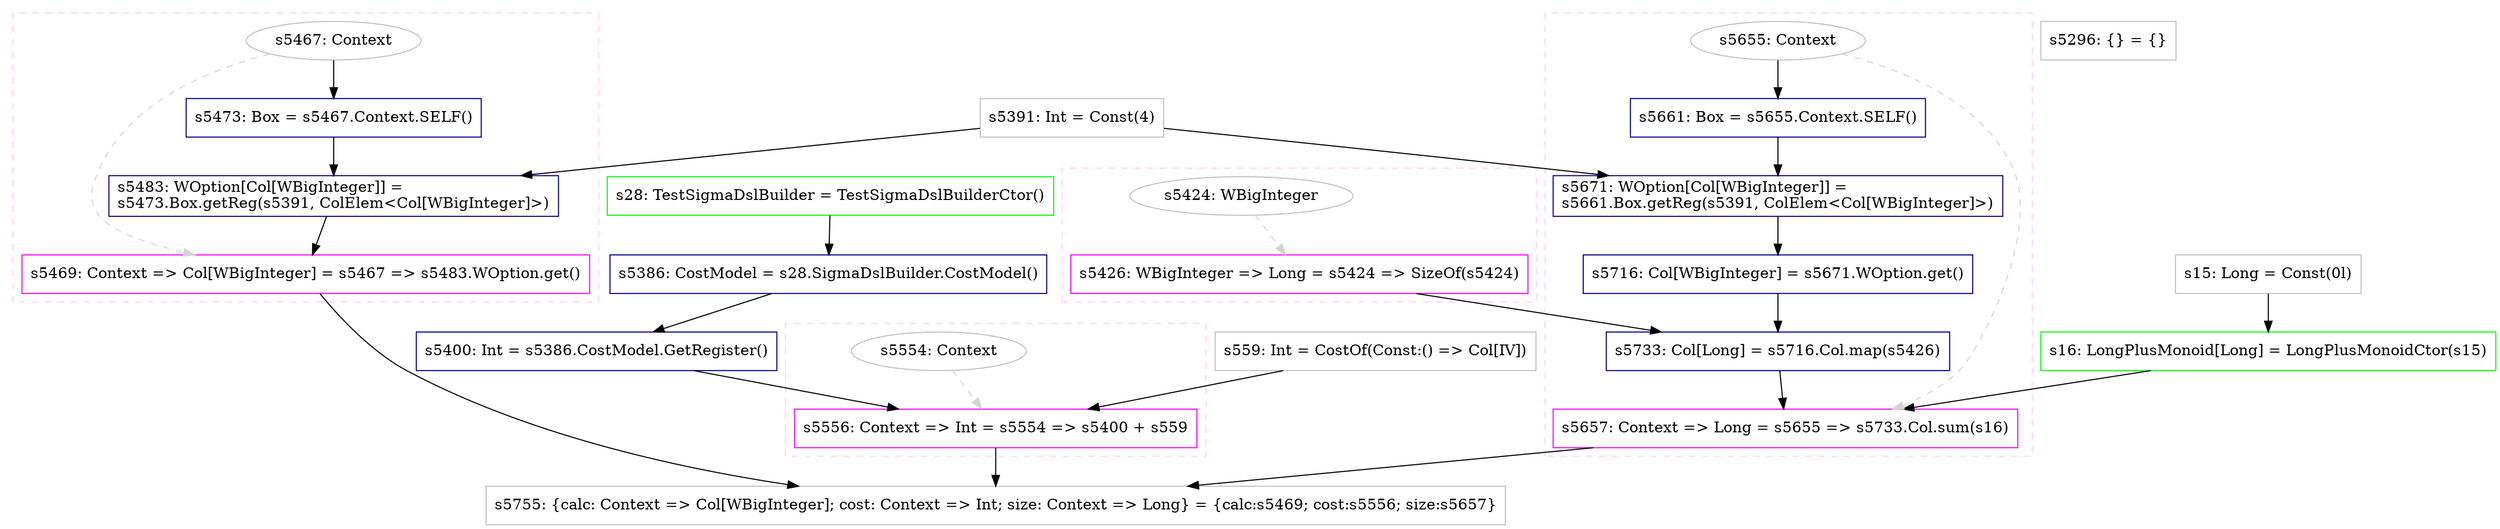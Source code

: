 digraph "register_BigIntArr_Case" {
concentrate=true
node [style=filled, fillcolor=orangered]

"s5391" [
label="s5391: Int = Const(4)"
shape=box, color=gray, tooltip="s5391:Int", style=filled, fillcolor=white
]
subgraph cluster_s5469 {
style=dashed; color="#FFCCFF"
"s5467" [
label="s5467: Context"
shape=oval, color=gray, tooltip="s5467:Context", style=filled, fillcolor=white
]
"s5469" [
label="s5469: Context => Col[WBigInteger] = s5467 => s5483.WOption.get()"
shape=box, color=magenta, tooltip="s5469:Context => Col[WBigInteger]", style=filled, fillcolor=white
]
{rank=source; s5467}
"s5473" [
label="s5473: Box = s5467.Context.SELF()"
shape=box, color=darkblue, tooltip="s5473:Box", style=filled, fillcolor=white
]
"s5483" [
label="s5483: WOption[Col[WBigInteger]] =\ls5473.Box.getReg(s5391, ColElem<Col[WBigInteger]>)\l"
shape=box, color=darkblue, tooltip="s5483:WOption[Col[WBigInteger]]", style=filled, fillcolor=white
]
{rank=sink; s5469}
}
"s28" [
label="s28: TestSigmaDslBuilder = TestSigmaDslBuilderCtor()"
shape=box, color=green, tooltip="s28:TestSigmaDslBuilder", style=filled, fillcolor=white
]
"s5386" [
label="s5386: CostModel = s28.SigmaDslBuilder.CostModel()"
shape=box, color=darkblue, tooltip="s5386:CostModel", style=filled, fillcolor=white
]
"s5400" [
label="s5400: Int = s5386.CostModel.GetRegister()"
shape=box, color=darkblue, tooltip="s5400:Int", style=filled, fillcolor=white
]
"s559" [
label="s559: Int = CostOf(Const:() => Col[IV])"
shape=box, color=gray, tooltip="s559:Int", style=filled, fillcolor=white
]
subgraph cluster_s5556 {
style=dashed; color="#FFCCFF"
"s5554" [
label="s5554: Context"
shape=oval, color=gray, tooltip="s5554:Context", style=filled, fillcolor=white
]
"s5556" [
label="s5556: Context => Int = s5554 => s5400 + s559"
shape=box, color=magenta, tooltip="s5556:Context => Int", style=filled, fillcolor=white
]
{rank=source; s5554}
{rank=sink; s5556}
}
"s15" [
label="s15: Long = Const(0l)"
shape=box, color=gray, tooltip="s15:Long", style=filled, fillcolor=white
]
"s16" [
label="s16: LongPlusMonoid[Long] = LongPlusMonoidCtor(s15)"
shape=box, color=green, tooltip="s16:LongPlusMonoid[Long]", style=filled, fillcolor=white
]
subgraph cluster_s5426 {
style=dashed; color="#FFCCFF"
"s5424" [
label="s5424: WBigInteger"
shape=oval, color=gray, tooltip="s5424:WBigInteger", style=filled, fillcolor=white
]
"s5426" [
label="s5426: WBigInteger => Long = s5424 => SizeOf(s5424)"
shape=box, color=magenta, tooltip="s5426:WBigInteger => Long", style=filled, fillcolor=white
]
{rank=source; s5424}
{rank=sink; s5426}
}
subgraph cluster_s5657 {
style=dashed; color="#FFCCFF"
"s5655" [
label="s5655: Context"
shape=oval, color=gray, tooltip="s5655:Context", style=filled, fillcolor=white
]
"s5657" [
label="s5657: Context => Long = s5655 => s5733.Col.sum(s16)"
shape=box, color=magenta, tooltip="s5657:Context => Long", style=filled, fillcolor=white
]
{rank=source; s5655}
"s5661" [
label="s5661: Box = s5655.Context.SELF()"
shape=box, color=darkblue, tooltip="s5661:Box", style=filled, fillcolor=white
]
"s5671" [
label="s5671: WOption[Col[WBigInteger]] =\ls5661.Box.getReg(s5391, ColElem<Col[WBigInteger]>)\l"
shape=box, color=darkblue, tooltip="s5671:WOption[Col[WBigInteger]]", style=filled, fillcolor=white
]
"s5716" [
label="s5716: Col[WBigInteger] = s5671.WOption.get()"
shape=box, color=darkblue, tooltip="s5716:Col[WBigInteger]", style=filled, fillcolor=white
]
"s5733" [
label="s5733: Col[Long] = s5716.Col.map(s5426)"
shape=box, color=darkblue, tooltip="s5733:Col[Long]", style=filled, fillcolor=white
]
{rank=sink; s5657}
}
"s5755" [
label="s5755: {calc: Context => Col[WBigInteger]; cost: Context => Int; size: Context => Long} = {calc:s5469; cost:s5556; size:s5657}"
shape=box, color=gray, tooltip="s5755:{calc: Context => Col[WBigInteger]; cost: Context => Int; size: Context => Long}", style=filled, fillcolor=white
]
"s5296" [
label="s5296: {} = {}"
shape=box, color=gray, tooltip="s5296:{}", style=filled, fillcolor=white
]
"s5467" -> "s5469" [style=dashed, color=lightgray, weight=0]
"s5483" -> "s5469" [style=solid]
"s5716" -> "s5733" [style=solid]
"s5426" -> "s5733" [style=solid]
"s5469" -> "s5755" [style=solid]
"s5556" -> "s5755" [style=solid]
"s5657" -> "s5755" [style=solid]
"s5473" -> "s5483" [style=solid]
"s5391" -> "s5483" [style=solid]
"s5386" -> "s5400" [style=solid]
"s5554" -> "s5556" [style=dashed, color=lightgray, weight=0]
"s5400" -> "s5556" [style=solid]
"s559" -> "s5556" [style=solid]
"s5661" -> "s5671" [style=solid]
"s5391" -> "s5671" [style=solid]
"s5655" -> "s5657" [style=dashed, color=lightgray, weight=0]
"s5733" -> "s5657" [style=solid]
"s16" -> "s5657" [style=solid]
"s5655" -> "s5661" [style=solid]
"s5671" -> "s5716" [style=solid]
"s15" -> "s16" [style=solid]
"s28" -> "s5386" [style=solid]
"s5424" -> "s5426" [style=dashed, color=lightgray, weight=0]
"s5424" -> "s5426" [style=solid]
"s5467" -> "s5473" [style=solid]
}

